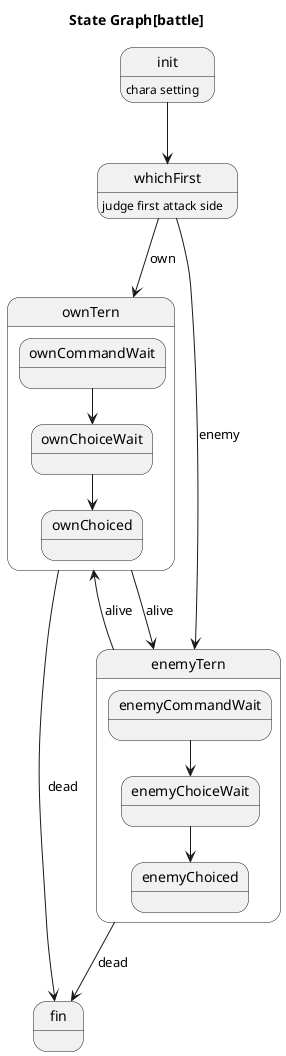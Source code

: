 @startuml
title State Graph[battle]

state init {
	init : chara setting
}

state whichFirst {
	whichFirst : judge first attack side
}

init --> whichFirst
whichFirst --> ownTern : own
whichFirst --> enemyTern : enemy

state ownTern {
	ownCommandWait --> ownChoiceWait
	ownChoiceWait --> ownChoiced
}
state enemyTern {
	enemyCommandWait --> enemyChoiceWait
	enemyChoiceWait --> enemyChoiced
}

ownTern --> enemyTern : alive
ownTern --> fin : dead
enemyTern --> ownTern : alive
enemyTern --> fin : dead

state fin {

}

@enduml
